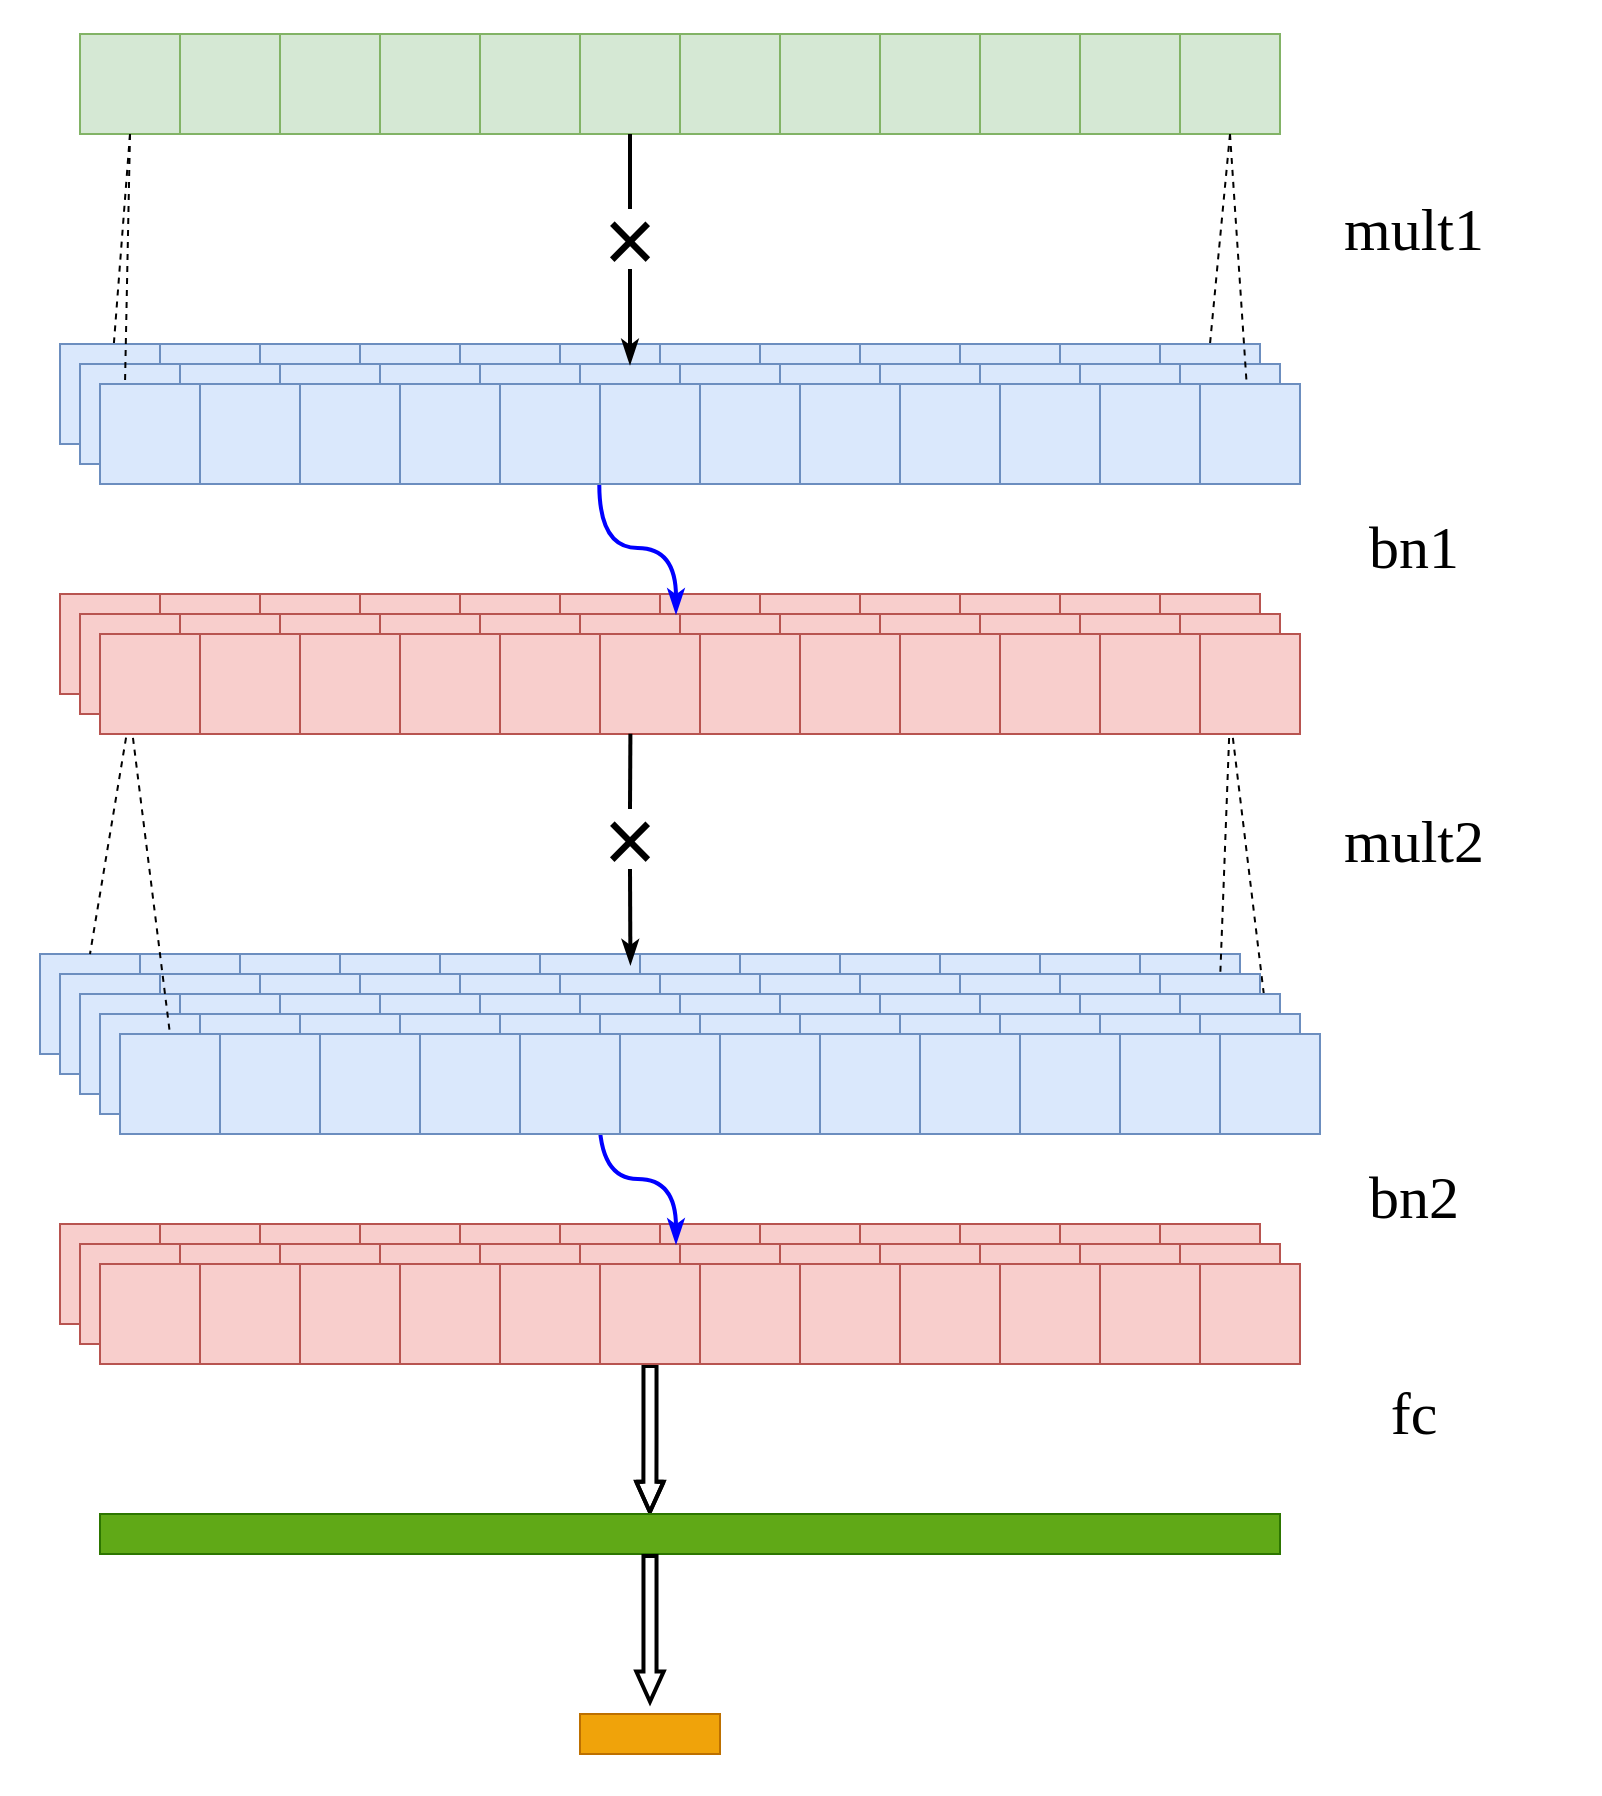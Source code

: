 <mxfile version="10.6.7" type="github"><diagram id="c7hvyxZpMTyw9HyhRXOh" name="Page-1"><mxGraphModel dx="1394" dy="715" grid="1" gridSize="10" guides="1" tooltips="1" connect="1" arrows="1" fold="1" page="1" pageScale="1" pageWidth="827" pageHeight="1169" background="#FFFFFF" math="0" shadow="0"><root><mxCell id="0"/><mxCell id="1" parent="0"/><mxCell id="T_7J-F0nMoTV5mrIPpiA-1" value="" style="rounded=0;whiteSpace=wrap;html=1;fontFamily=Times New Roman;fontSize=30;align=center;strokeColor=none;" parent="1" vertex="1"><mxGeometry x="10" y="53" width="800" height="897" as="geometry"/></mxCell><mxCell id="ElHOxTtJ9Sg_juSngrBW-545" value="" style="rounded=0;whiteSpace=wrap;html=1;fillColor=#dae8fc;strokeColor=#6c8ebf;" parent="1" vertex="1"><mxGeometry x="30" y="530" width="50" height="50" as="geometry"/></mxCell><mxCell id="ElHOxTtJ9Sg_juSngrBW-546" value="" style="rounded=0;whiteSpace=wrap;html=1;fillColor=#dae8fc;strokeColor=#6c8ebf;" parent="1" vertex="1"><mxGeometry x="80" y="530" width="50" height="50" as="geometry"/></mxCell><mxCell id="ElHOxTtJ9Sg_juSngrBW-547" value="" style="rounded=0;whiteSpace=wrap;html=1;fillColor=#dae8fc;strokeColor=#6c8ebf;" parent="1" vertex="1"><mxGeometry x="130" y="530" width="50" height="50" as="geometry"/></mxCell><mxCell id="ElHOxTtJ9Sg_juSngrBW-548" value="" style="rounded=0;whiteSpace=wrap;html=1;fillColor=#dae8fc;strokeColor=#6c8ebf;" parent="1" vertex="1"><mxGeometry x="180" y="530" width="50" height="50" as="geometry"/></mxCell><mxCell id="ElHOxTtJ9Sg_juSngrBW-549" value="" style="rounded=0;whiteSpace=wrap;html=1;fillColor=#dae8fc;strokeColor=#6c8ebf;" parent="1" vertex="1"><mxGeometry x="230" y="530" width="50" height="50" as="geometry"/></mxCell><mxCell id="ElHOxTtJ9Sg_juSngrBW-550" value="" style="rounded=0;whiteSpace=wrap;html=1;fillColor=#dae8fc;strokeColor=#6c8ebf;" parent="1" vertex="1"><mxGeometry x="280" y="530" width="50" height="50" as="geometry"/></mxCell><mxCell id="ElHOxTtJ9Sg_juSngrBW-551" value="" style="rounded=0;whiteSpace=wrap;html=1;fillColor=#dae8fc;strokeColor=#6c8ebf;" parent="1" vertex="1"><mxGeometry x="330" y="530" width="50" height="50" as="geometry"/></mxCell><mxCell id="ElHOxTtJ9Sg_juSngrBW-552" value="" style="rounded=0;whiteSpace=wrap;html=1;fillColor=#dae8fc;strokeColor=#6c8ebf;" parent="1" vertex="1"><mxGeometry x="380" y="530" width="50" height="50" as="geometry"/></mxCell><mxCell id="ElHOxTtJ9Sg_juSngrBW-553" value="" style="rounded=0;whiteSpace=wrap;html=1;fillColor=#dae8fc;strokeColor=#6c8ebf;" parent="1" vertex="1"><mxGeometry x="430" y="530" width="50" height="50" as="geometry"/></mxCell><mxCell id="ElHOxTtJ9Sg_juSngrBW-554" value="" style="rounded=0;whiteSpace=wrap;html=1;fillColor=#dae8fc;strokeColor=#6c8ebf;" parent="1" vertex="1"><mxGeometry x="480" y="530" width="50" height="50" as="geometry"/></mxCell><mxCell id="ElHOxTtJ9Sg_juSngrBW-555" value="" style="rounded=0;whiteSpace=wrap;html=1;fillColor=#dae8fc;strokeColor=#6c8ebf;" parent="1" vertex="1"><mxGeometry x="530" y="530" width="50" height="50" as="geometry"/></mxCell><mxCell id="ElHOxTtJ9Sg_juSngrBW-556" value="" style="rounded=0;whiteSpace=wrap;html=1;fillColor=#dae8fc;strokeColor=#6c8ebf;" parent="1" vertex="1"><mxGeometry x="580" y="530" width="50" height="50" as="geometry"/></mxCell><mxCell id="ElHOxTtJ9Sg_juSngrBW-255" style="edgeStyle=none;rounded=0;orthogonalLoop=1;jettySize=auto;html=1;exitX=0.5;exitY=1;exitDx=0;exitDy=0;entryX=0.5;entryY=0;entryDx=0;entryDy=0;endArrow=none;endFill=0;strokeWidth=1;fontSize=45;dashed=1;" parent="1" source="ElHOxTtJ9Sg_juSngrBW-233" edge="1"><mxGeometry relative="1" as="geometry"><mxPoint x="640.167" y="414.667" as="sourcePoint"/><mxPoint x="620.167" y="539.667" as="targetPoint"/></mxGeometry></mxCell><mxCell id="ElHOxTtJ9Sg_juSngrBW-253" style="edgeStyle=none;rounded=0;orthogonalLoop=1;jettySize=auto;html=1;exitX=0.5;exitY=1;exitDx=0;exitDy=0;endArrow=none;endFill=0;strokeWidth=1;fontSize=45;dashed=1;entryX=0.5;entryY=0;entryDx=0;entryDy=0;" parent="1" source="ElHOxTtJ9Sg_juSngrBW-222" target="ElHOxTtJ9Sg_juSngrBW-545" edge="1"><mxGeometry relative="1" as="geometry"><mxPoint x="94.667" y="429.667" as="sourcePoint"/><mxPoint x="50" y="510" as="targetPoint"/></mxGeometry></mxCell><mxCell id="ElHOxTtJ9Sg_juSngrBW-71" style="edgeStyle=none;rounded=0;orthogonalLoop=1;jettySize=auto;html=1;exitX=0.5;exitY=1;exitDx=0;exitDy=0;dashed=1;endArrow=none;endFill=0;strokeWidth=1;fontSize=45;" parent="1" source="ElHOxTtJ9Sg_juSngrBW-1" target="ElHOxTtJ9Sg_juSngrBW-13" edge="1"><mxGeometry relative="1" as="geometry"/></mxCell><mxCell id="ElHOxTtJ9Sg_juSngrBW-1" value="" style="rounded=0;whiteSpace=wrap;html=1;fillColor=#d5e8d4;strokeColor=#82b366;" parent="1" vertex="1"><mxGeometry x="50" y="70" width="50" height="50" as="geometry"/></mxCell><mxCell id="ElHOxTtJ9Sg_juSngrBW-2" value="" style="rounded=0;whiteSpace=wrap;html=1;fillColor=#d5e8d4;strokeColor=#82b366;" parent="1" vertex="1"><mxGeometry x="100" y="70" width="50" height="50" as="geometry"/></mxCell><mxCell id="ElHOxTtJ9Sg_juSngrBW-3" value="" style="rounded=0;whiteSpace=wrap;html=1;fillColor=#d5e8d4;strokeColor=#82b366;" parent="1" vertex="1"><mxGeometry x="150" y="70" width="50" height="50" as="geometry"/></mxCell><mxCell id="ElHOxTtJ9Sg_juSngrBW-4" value="" style="rounded=0;whiteSpace=wrap;html=1;fillColor=#d5e8d4;strokeColor=#82b366;" parent="1" vertex="1"><mxGeometry x="200" y="70" width="50" height="50" as="geometry"/></mxCell><mxCell id="ElHOxTtJ9Sg_juSngrBW-5" value="" style="rounded=0;whiteSpace=wrap;html=1;fillColor=#d5e8d4;strokeColor=#82b366;" parent="1" vertex="1"><mxGeometry x="250" y="70" width="50" height="50" as="geometry"/></mxCell><mxCell id="ElHOxTtJ9Sg_juSngrBW-6" value="" style="rounded=0;whiteSpace=wrap;html=1;fillColor=#d5e8d4;strokeColor=#82b366;" parent="1" vertex="1"><mxGeometry x="300" y="70" width="50" height="50" as="geometry"/></mxCell><mxCell id="ElHOxTtJ9Sg_juSngrBW-7" value="" style="rounded=0;whiteSpace=wrap;html=1;fillColor=#d5e8d4;strokeColor=#82b366;" parent="1" vertex="1"><mxGeometry x="350" y="70" width="50" height="50" as="geometry"/></mxCell><mxCell id="ElHOxTtJ9Sg_juSngrBW-8" value="" style="rounded=0;whiteSpace=wrap;html=1;fillColor=#d5e8d4;strokeColor=#82b366;" parent="1" vertex="1"><mxGeometry x="400" y="70" width="50" height="50" as="geometry"/></mxCell><mxCell id="ElHOxTtJ9Sg_juSngrBW-9" value="" style="rounded=0;whiteSpace=wrap;html=1;fillColor=#d5e8d4;strokeColor=#82b366;" parent="1" vertex="1"><mxGeometry x="450" y="70" width="50" height="50" as="geometry"/></mxCell><mxCell id="ElHOxTtJ9Sg_juSngrBW-10" value="" style="rounded=0;whiteSpace=wrap;html=1;fillColor=#d5e8d4;strokeColor=#82b366;" parent="1" vertex="1"><mxGeometry x="500" y="70" width="50" height="50" as="geometry"/></mxCell><mxCell id="ElHOxTtJ9Sg_juSngrBW-11" value="" style="rounded=0;whiteSpace=wrap;html=1;fillColor=#d5e8d4;strokeColor=#82b366;" parent="1" vertex="1"><mxGeometry x="550" y="70" width="50" height="50" as="geometry"/></mxCell><mxCell id="ElHOxTtJ9Sg_juSngrBW-73" style="edgeStyle=none;rounded=0;orthogonalLoop=1;jettySize=auto;html=1;exitX=0.5;exitY=1;exitDx=0;exitDy=0;entryX=0.5;entryY=0;entryDx=0;entryDy=0;dashed=1;endArrow=none;endFill=0;strokeWidth=1;fontSize=45;" parent="1" source="ElHOxTtJ9Sg_juSngrBW-12" target="ElHOxTtJ9Sg_juSngrBW-24" edge="1"><mxGeometry relative="1" as="geometry"/></mxCell><mxCell id="ElHOxTtJ9Sg_juSngrBW-12" value="" style="rounded=0;whiteSpace=wrap;html=1;fillColor=#d5e8d4;strokeColor=#82b366;" parent="1" vertex="1"><mxGeometry x="600" y="70" width="50" height="50" as="geometry"/></mxCell><mxCell id="ElHOxTtJ9Sg_juSngrBW-13" value="" style="rounded=0;whiteSpace=wrap;html=1;fillColor=#dae8fc;strokeColor=#6c8ebf;" parent="1" vertex="1"><mxGeometry x="40" y="225" width="50" height="50" as="geometry"/></mxCell><mxCell id="ElHOxTtJ9Sg_juSngrBW-14" value="" style="rounded=0;whiteSpace=wrap;html=1;fillColor=#dae8fc;strokeColor=#6c8ebf;" parent="1" vertex="1"><mxGeometry x="90" y="225" width="50" height="50" as="geometry"/></mxCell><mxCell id="ElHOxTtJ9Sg_juSngrBW-15" value="" style="rounded=0;whiteSpace=wrap;html=1;fillColor=#dae8fc;strokeColor=#6c8ebf;" parent="1" vertex="1"><mxGeometry x="140" y="225" width="50" height="50" as="geometry"/></mxCell><mxCell id="ElHOxTtJ9Sg_juSngrBW-16" value="" style="rounded=0;whiteSpace=wrap;html=1;fillColor=#dae8fc;strokeColor=#6c8ebf;" parent="1" vertex="1"><mxGeometry x="190" y="225" width="50" height="50" as="geometry"/></mxCell><mxCell id="ElHOxTtJ9Sg_juSngrBW-17" value="" style="rounded=0;whiteSpace=wrap;html=1;fillColor=#dae8fc;strokeColor=#6c8ebf;" parent="1" vertex="1"><mxGeometry x="240" y="225" width="50" height="50" as="geometry"/></mxCell><mxCell id="ElHOxTtJ9Sg_juSngrBW-18" value="" style="rounded=0;whiteSpace=wrap;html=1;fillColor=#dae8fc;strokeColor=#6c8ebf;" parent="1" vertex="1"><mxGeometry x="290" y="225" width="50" height="50" as="geometry"/></mxCell><mxCell id="ElHOxTtJ9Sg_juSngrBW-19" value="" style="rounded=0;whiteSpace=wrap;html=1;fillColor=#dae8fc;strokeColor=#6c8ebf;" parent="1" vertex="1"><mxGeometry x="340" y="225" width="50" height="50" as="geometry"/></mxCell><mxCell id="ElHOxTtJ9Sg_juSngrBW-20" value="" style="rounded=0;whiteSpace=wrap;html=1;fillColor=#dae8fc;strokeColor=#6c8ebf;" parent="1" vertex="1"><mxGeometry x="390" y="225" width="50" height="50" as="geometry"/></mxCell><mxCell id="ElHOxTtJ9Sg_juSngrBW-21" value="" style="rounded=0;whiteSpace=wrap;html=1;fillColor=#dae8fc;strokeColor=#6c8ebf;" parent="1" vertex="1"><mxGeometry x="440" y="225" width="50" height="50" as="geometry"/></mxCell><mxCell id="ElHOxTtJ9Sg_juSngrBW-22" value="" style="rounded=0;whiteSpace=wrap;html=1;fillColor=#dae8fc;strokeColor=#6c8ebf;" parent="1" vertex="1"><mxGeometry x="490" y="225" width="50" height="50" as="geometry"/></mxCell><mxCell id="ElHOxTtJ9Sg_juSngrBW-23" value="" style="rounded=0;whiteSpace=wrap;html=1;fillColor=#dae8fc;strokeColor=#6c8ebf;" parent="1" vertex="1"><mxGeometry x="540" y="225" width="50" height="50" as="geometry"/></mxCell><mxCell id="ElHOxTtJ9Sg_juSngrBW-24" value="" style="rounded=0;whiteSpace=wrap;html=1;fillColor=#dae8fc;strokeColor=#6c8ebf;" parent="1" vertex="1"><mxGeometry x="590" y="225" width="50" height="50" as="geometry"/></mxCell><mxCell id="ElHOxTtJ9Sg_juSngrBW-25" value="" style="rounded=0;whiteSpace=wrap;html=1;fillColor=#dae8fc;strokeColor=#6c8ebf;" parent="1" vertex="1"><mxGeometry x="50" y="235" width="50" height="50" as="geometry"/></mxCell><mxCell id="ElHOxTtJ9Sg_juSngrBW-26" value="" style="rounded=0;whiteSpace=wrap;html=1;fillColor=#dae8fc;strokeColor=#6c8ebf;" parent="1" vertex="1"><mxGeometry x="100" y="235" width="50" height="50" as="geometry"/></mxCell><mxCell id="ElHOxTtJ9Sg_juSngrBW-27" value="" style="rounded=0;whiteSpace=wrap;html=1;fillColor=#dae8fc;strokeColor=#6c8ebf;" parent="1" vertex="1"><mxGeometry x="150" y="235" width="50" height="50" as="geometry"/></mxCell><mxCell id="ElHOxTtJ9Sg_juSngrBW-28" value="" style="rounded=0;whiteSpace=wrap;html=1;fillColor=#dae8fc;strokeColor=#6c8ebf;" parent="1" vertex="1"><mxGeometry x="200" y="235" width="50" height="50" as="geometry"/></mxCell><mxCell id="ElHOxTtJ9Sg_juSngrBW-29" value="" style="rounded=0;whiteSpace=wrap;html=1;fillColor=#dae8fc;strokeColor=#6c8ebf;" parent="1" vertex="1"><mxGeometry x="250" y="235" width="50" height="50" as="geometry"/></mxCell><mxCell id="ElHOxTtJ9Sg_juSngrBW-30" value="" style="rounded=0;whiteSpace=wrap;html=1;fillColor=#dae8fc;strokeColor=#6c8ebf;" parent="1" vertex="1"><mxGeometry x="300" y="235" width="50" height="50" as="geometry"/></mxCell><mxCell id="ElHOxTtJ9Sg_juSngrBW-31" value="" style="rounded=0;whiteSpace=wrap;html=1;fillColor=#dae8fc;strokeColor=#6c8ebf;" parent="1" vertex="1"><mxGeometry x="350" y="235" width="50" height="50" as="geometry"/></mxCell><mxCell id="ElHOxTtJ9Sg_juSngrBW-32" value="" style="rounded=0;whiteSpace=wrap;html=1;fillColor=#dae8fc;strokeColor=#6c8ebf;" parent="1" vertex="1"><mxGeometry x="400" y="235" width="50" height="50" as="geometry"/></mxCell><mxCell id="ElHOxTtJ9Sg_juSngrBW-33" value="" style="rounded=0;whiteSpace=wrap;html=1;fillColor=#dae8fc;strokeColor=#6c8ebf;" parent="1" vertex="1"><mxGeometry x="450" y="235" width="50" height="50" as="geometry"/></mxCell><mxCell id="ElHOxTtJ9Sg_juSngrBW-34" value="" style="rounded=0;whiteSpace=wrap;html=1;fillColor=#dae8fc;strokeColor=#6c8ebf;" parent="1" vertex="1"><mxGeometry x="500" y="235" width="50" height="50" as="geometry"/></mxCell><mxCell id="ElHOxTtJ9Sg_juSngrBW-35" value="" style="rounded=0;whiteSpace=wrap;html=1;fillColor=#dae8fc;strokeColor=#6c8ebf;" parent="1" vertex="1"><mxGeometry x="550" y="235" width="50" height="50" as="geometry"/></mxCell><mxCell id="ElHOxTtJ9Sg_juSngrBW-36" value="" style="rounded=0;whiteSpace=wrap;html=1;fillColor=#dae8fc;strokeColor=#6c8ebf;" parent="1" vertex="1"><mxGeometry x="600" y="235" width="50" height="50" as="geometry"/></mxCell><mxCell id="ElHOxTtJ9Sg_juSngrBW-37" value="" style="rounded=0;whiteSpace=wrap;html=1;fillColor=#dae8fc;strokeColor=#6c8ebf;" parent="1" vertex="1"><mxGeometry x="60" y="245" width="50" height="50" as="geometry"/></mxCell><mxCell id="ElHOxTtJ9Sg_juSngrBW-38" value="" style="rounded=0;whiteSpace=wrap;html=1;fillColor=#dae8fc;strokeColor=#6c8ebf;" parent="1" vertex="1"><mxGeometry x="110" y="245" width="50" height="50" as="geometry"/></mxCell><mxCell id="ElHOxTtJ9Sg_juSngrBW-39" value="" style="rounded=0;whiteSpace=wrap;html=1;fillColor=#dae8fc;strokeColor=#6c8ebf;" parent="1" vertex="1"><mxGeometry x="160" y="245" width="50" height="50" as="geometry"/></mxCell><mxCell id="ElHOxTtJ9Sg_juSngrBW-40" value="" style="rounded=0;whiteSpace=wrap;html=1;fillColor=#dae8fc;strokeColor=#6c8ebf;" parent="1" vertex="1"><mxGeometry x="210" y="245" width="50" height="50" as="geometry"/></mxCell><mxCell id="ElHOxTtJ9Sg_juSngrBW-41" value="" style="rounded=0;whiteSpace=wrap;html=1;fillColor=#dae8fc;strokeColor=#6c8ebf;" parent="1" vertex="1"><mxGeometry x="260" y="245" width="50" height="50" as="geometry"/></mxCell><mxCell id="ElHOxTtJ9Sg_juSngrBW-42" value="" style="rounded=0;whiteSpace=wrap;html=1;fillColor=#dae8fc;strokeColor=#6c8ebf;" parent="1" vertex="1"><mxGeometry x="310" y="245" width="50" height="50" as="geometry"/></mxCell><mxCell id="ElHOxTtJ9Sg_juSngrBW-43" value="" style="rounded=0;whiteSpace=wrap;html=1;fillColor=#dae8fc;strokeColor=#6c8ebf;" parent="1" vertex="1"><mxGeometry x="360" y="245" width="50" height="50" as="geometry"/></mxCell><mxCell id="ElHOxTtJ9Sg_juSngrBW-44" value="" style="rounded=0;whiteSpace=wrap;html=1;fillColor=#dae8fc;strokeColor=#6c8ebf;" parent="1" vertex="1"><mxGeometry x="410" y="245" width="50" height="50" as="geometry"/></mxCell><mxCell id="ElHOxTtJ9Sg_juSngrBW-45" value="" style="rounded=0;whiteSpace=wrap;html=1;fillColor=#dae8fc;strokeColor=#6c8ebf;" parent="1" vertex="1"><mxGeometry x="460" y="245" width="50" height="50" as="geometry"/></mxCell><mxCell id="ElHOxTtJ9Sg_juSngrBW-46" value="" style="rounded=0;whiteSpace=wrap;html=1;fillColor=#dae8fc;strokeColor=#6c8ebf;" parent="1" vertex="1"><mxGeometry x="510" y="245" width="50" height="50" as="geometry"/></mxCell><mxCell id="ElHOxTtJ9Sg_juSngrBW-47" value="" style="rounded=0;whiteSpace=wrap;html=1;fillColor=#dae8fc;strokeColor=#6c8ebf;" parent="1" vertex="1"><mxGeometry x="560" y="245" width="50" height="50" as="geometry"/></mxCell><mxCell id="ElHOxTtJ9Sg_juSngrBW-48" value="" style="rounded=0;whiteSpace=wrap;html=1;fillColor=#dae8fc;strokeColor=#6c8ebf;" parent="1" vertex="1"><mxGeometry x="610" y="245" width="50" height="50" as="geometry"/></mxCell><mxCell id="ElHOxTtJ9Sg_juSngrBW-69" style="edgeStyle=none;rounded=0;orthogonalLoop=1;jettySize=auto;html=1;exitX=0.5;exitY=1;exitDx=0;exitDy=0;entryX=0.5;entryY=0;entryDx=0;entryDy=0;fontSize=45;endArrow=classicThin;endFill=1;strokeWidth=2;" parent="1" source="ElHOxTtJ9Sg_juSngrBW-49" target="ElHOxTtJ9Sg_juSngrBW-30" edge="1"><mxGeometry relative="1" as="geometry"/></mxCell><mxCell id="ElHOxTtJ9Sg_juSngrBW-49" value="×" style="rounded=0;whiteSpace=wrap;html=1;textDirection=ltr;labelPosition=center;verticalLabelPosition=middle;align=center;verticalAlign=middle;fontSize=45;strokeColor=none;" parent="1" vertex="1"><mxGeometry x="310" y="157.5" width="30" height="30" as="geometry"/></mxCell><mxCell id="ElHOxTtJ9Sg_juSngrBW-67" value="" style="endArrow=none;html=1;fontSize=45;entryX=0.5;entryY=1;entryDx=0;entryDy=0;exitX=0.5;exitY=0;exitDx=0;exitDy=0;strokeWidth=2;" parent="1" source="ElHOxTtJ9Sg_juSngrBW-49" target="ElHOxTtJ9Sg_juSngrBW-6" edge="1"><mxGeometry width="50" height="50" relative="1" as="geometry"><mxPoint x="40" y="370" as="sourcePoint"/><mxPoint x="90" y="320" as="targetPoint"/></mxGeometry></mxCell><mxCell id="ElHOxTtJ9Sg_juSngrBW-70" style="edgeStyle=none;rounded=0;orthogonalLoop=1;jettySize=auto;html=1;exitX=0.5;exitY=1;exitDx=0;exitDy=0;entryX=0.25;entryY=0;entryDx=0;entryDy=0;endArrow=none;endFill=0;strokeWidth=1;fontSize=45;dashed=1;" parent="1" source="ElHOxTtJ9Sg_juSngrBW-1" target="ElHOxTtJ9Sg_juSngrBW-37" edge="1"><mxGeometry relative="1" as="geometry"/></mxCell><mxCell id="ElHOxTtJ9Sg_juSngrBW-72" style="edgeStyle=none;rounded=0;orthogonalLoop=1;jettySize=auto;html=1;exitX=0.5;exitY=1;exitDx=0;exitDy=0;dashed=1;endArrow=none;endFill=0;strokeWidth=1;fontSize=45;" parent="1" source="ElHOxTtJ9Sg_juSngrBW-12" target="ElHOxTtJ9Sg_juSngrBW-48" edge="1"><mxGeometry relative="1" as="geometry"/></mxCell><mxCell id="ElHOxTtJ9Sg_juSngrBW-135" style="edgeStyle=none;rounded=0;orthogonalLoop=1;jettySize=auto;html=1;exitX=0.5;exitY=1;exitDx=0;exitDy=0;entryX=0.5;entryY=0;entryDx=0;entryDy=0;fontSize=45;endArrow=classicThin;endFill=1;strokeWidth=2;" parent="1" source="ElHOxTtJ9Sg_juSngrBW-136" edge="1"><mxGeometry relative="1" as="geometry"><mxPoint x="325.207" y="535.069" as="targetPoint"/></mxGeometry></mxCell><mxCell id="ElHOxTtJ9Sg_juSngrBW-136" value="×" style="rounded=0;whiteSpace=wrap;html=1;textDirection=ltr;labelPosition=center;verticalLabelPosition=middle;align=center;verticalAlign=middle;fontSize=45;strokeColor=none;" parent="1" vertex="1"><mxGeometry x="310" y="457.5" width="30" height="30" as="geometry"/></mxCell><mxCell id="ElHOxTtJ9Sg_juSngrBW-210" value="" style="rounded=0;whiteSpace=wrap;html=1;fillColor=#f8cecc;strokeColor=#b85450;" parent="1" vertex="1"><mxGeometry x="40" y="350" width="50" height="50" as="geometry"/></mxCell><mxCell id="ElHOxTtJ9Sg_juSngrBW-211" value="" style="rounded=0;whiteSpace=wrap;html=1;fillColor=#f8cecc;strokeColor=#b85450;" parent="1" vertex="1"><mxGeometry x="90" y="350" width="50" height="50" as="geometry"/></mxCell><mxCell id="ElHOxTtJ9Sg_juSngrBW-212" value="" style="rounded=0;whiteSpace=wrap;html=1;fillColor=#f8cecc;strokeColor=#b85450;" parent="1" vertex="1"><mxGeometry x="140" y="350" width="50" height="50" as="geometry"/></mxCell><mxCell id="ElHOxTtJ9Sg_juSngrBW-213" value="" style="rounded=0;whiteSpace=wrap;html=1;fillColor=#f8cecc;strokeColor=#b85450;" parent="1" vertex="1"><mxGeometry x="190" y="350" width="50" height="50" as="geometry"/></mxCell><mxCell id="ElHOxTtJ9Sg_juSngrBW-214" value="" style="rounded=0;whiteSpace=wrap;html=1;fillColor=#f8cecc;strokeColor=#b85450;" parent="1" vertex="1"><mxGeometry x="240" y="350" width="50" height="50" as="geometry"/></mxCell><mxCell id="ElHOxTtJ9Sg_juSngrBW-215" value="" style="rounded=0;whiteSpace=wrap;html=1;fillColor=#f8cecc;strokeColor=#b85450;" parent="1" vertex="1"><mxGeometry x="290" y="350" width="50" height="50" as="geometry"/></mxCell><mxCell id="ElHOxTtJ9Sg_juSngrBW-216" value="" style="rounded=0;whiteSpace=wrap;html=1;fillColor=#f8cecc;strokeColor=#b85450;" parent="1" vertex="1"><mxGeometry x="340" y="350" width="50" height="50" as="geometry"/></mxCell><mxCell id="ElHOxTtJ9Sg_juSngrBW-217" value="" style="rounded=0;whiteSpace=wrap;html=1;fillColor=#f8cecc;strokeColor=#b85450;" parent="1" vertex="1"><mxGeometry x="390" y="350" width="50" height="50" as="geometry"/></mxCell><mxCell id="ElHOxTtJ9Sg_juSngrBW-218" value="" style="rounded=0;whiteSpace=wrap;html=1;fillColor=#f8cecc;strokeColor=#b85450;" parent="1" vertex="1"><mxGeometry x="440" y="350" width="50" height="50" as="geometry"/></mxCell><mxCell id="ElHOxTtJ9Sg_juSngrBW-219" value="" style="rounded=0;whiteSpace=wrap;html=1;fillColor=#f8cecc;strokeColor=#b85450;" parent="1" vertex="1"><mxGeometry x="490" y="350" width="50" height="50" as="geometry"/></mxCell><mxCell id="ElHOxTtJ9Sg_juSngrBW-220" value="" style="rounded=0;whiteSpace=wrap;html=1;fillColor=#f8cecc;strokeColor=#b85450;" parent="1" vertex="1"><mxGeometry x="540" y="350" width="50" height="50" as="geometry"/></mxCell><mxCell id="ElHOxTtJ9Sg_juSngrBW-221" value="" style="rounded=0;whiteSpace=wrap;html=1;fillColor=#f8cecc;strokeColor=#b85450;" parent="1" vertex="1"><mxGeometry x="590" y="350" width="50" height="50" as="geometry"/></mxCell><mxCell id="ElHOxTtJ9Sg_juSngrBW-222" value="" style="rounded=0;whiteSpace=wrap;html=1;fillColor=#f8cecc;strokeColor=#b85450;" parent="1" vertex="1"><mxGeometry x="50" y="360" width="50" height="50" as="geometry"/></mxCell><mxCell id="ElHOxTtJ9Sg_juSngrBW-223" value="" style="rounded=0;whiteSpace=wrap;html=1;fillColor=#f8cecc;strokeColor=#b85450;" parent="1" vertex="1"><mxGeometry x="100" y="360" width="50" height="50" as="geometry"/></mxCell><mxCell id="ElHOxTtJ9Sg_juSngrBW-224" value="" style="rounded=0;whiteSpace=wrap;html=1;fillColor=#f8cecc;strokeColor=#b85450;" parent="1" vertex="1"><mxGeometry x="150" y="360" width="50" height="50" as="geometry"/></mxCell><mxCell id="ElHOxTtJ9Sg_juSngrBW-225" value="" style="rounded=0;whiteSpace=wrap;html=1;fillColor=#f8cecc;strokeColor=#b85450;" parent="1" vertex="1"><mxGeometry x="200" y="360" width="50" height="50" as="geometry"/></mxCell><mxCell id="ElHOxTtJ9Sg_juSngrBW-226" value="" style="rounded=0;whiteSpace=wrap;html=1;fillColor=#f8cecc;strokeColor=#b85450;" parent="1" vertex="1"><mxGeometry x="250" y="360" width="50" height="50" as="geometry"/></mxCell><mxCell id="ElHOxTtJ9Sg_juSngrBW-227" value="" style="rounded=0;whiteSpace=wrap;html=1;fillColor=#f8cecc;strokeColor=#b85450;" parent="1" vertex="1"><mxGeometry x="300" y="360" width="50" height="50" as="geometry"/></mxCell><mxCell id="ElHOxTtJ9Sg_juSngrBW-228" value="" style="rounded=0;whiteSpace=wrap;html=1;fillColor=#f8cecc;strokeColor=#b85450;" parent="1" vertex="1"><mxGeometry x="350" y="360" width="50" height="50" as="geometry"/></mxCell><mxCell id="ElHOxTtJ9Sg_juSngrBW-229" value="" style="rounded=0;whiteSpace=wrap;html=1;fillColor=#f8cecc;strokeColor=#b85450;" parent="1" vertex="1"><mxGeometry x="400" y="360" width="50" height="50" as="geometry"/></mxCell><mxCell id="ElHOxTtJ9Sg_juSngrBW-230" value="" style="rounded=0;whiteSpace=wrap;html=1;fillColor=#f8cecc;strokeColor=#b85450;" parent="1" vertex="1"><mxGeometry x="450" y="360" width="50" height="50" as="geometry"/></mxCell><mxCell id="ElHOxTtJ9Sg_juSngrBW-231" value="" style="rounded=0;whiteSpace=wrap;html=1;fillColor=#f8cecc;strokeColor=#b85450;" parent="1" vertex="1"><mxGeometry x="500" y="360" width="50" height="50" as="geometry"/></mxCell><mxCell id="ElHOxTtJ9Sg_juSngrBW-232" value="" style="rounded=0;whiteSpace=wrap;html=1;fillColor=#f8cecc;strokeColor=#b85450;" parent="1" vertex="1"><mxGeometry x="550" y="360" width="50" height="50" as="geometry"/></mxCell><mxCell id="ElHOxTtJ9Sg_juSngrBW-233" value="" style="rounded=0;whiteSpace=wrap;html=1;fillColor=#f8cecc;strokeColor=#b85450;" parent="1" vertex="1"><mxGeometry x="600" y="360" width="50" height="50" as="geometry"/></mxCell><mxCell id="ElHOxTtJ9Sg_juSngrBW-235" value="" style="rounded=0;whiteSpace=wrap;html=1;fillColor=#f8cecc;strokeColor=#b85450;" parent="1" vertex="1"><mxGeometry x="110" y="370" width="50" height="50" as="geometry"/></mxCell><mxCell id="ElHOxTtJ9Sg_juSngrBW-236" value="" style="rounded=0;whiteSpace=wrap;html=1;fillColor=#f8cecc;strokeColor=#b85450;" parent="1" vertex="1"><mxGeometry x="160" y="370" width="50" height="50" as="geometry"/></mxCell><mxCell id="ElHOxTtJ9Sg_juSngrBW-237" value="" style="rounded=0;whiteSpace=wrap;html=1;fillColor=#f8cecc;strokeColor=#b85450;" parent="1" vertex="1"><mxGeometry x="210" y="370" width="50" height="50" as="geometry"/></mxCell><mxCell id="ElHOxTtJ9Sg_juSngrBW-238" value="" style="rounded=0;whiteSpace=wrap;html=1;fillColor=#f8cecc;strokeColor=#b85450;" parent="1" vertex="1"><mxGeometry x="260" y="370" width="50" height="50" as="geometry"/></mxCell><mxCell id="ElHOxTtJ9Sg_juSngrBW-239" value="" style="rounded=0;whiteSpace=wrap;html=1;fillColor=#f8cecc;strokeColor=#b85450;" parent="1" vertex="1"><mxGeometry x="310" y="370" width="50" height="50" as="geometry"/></mxCell><mxCell id="ElHOxTtJ9Sg_juSngrBW-240" value="" style="rounded=0;whiteSpace=wrap;html=1;fillColor=#f8cecc;strokeColor=#b85450;" parent="1" vertex="1"><mxGeometry x="360" y="370" width="50" height="50" as="geometry"/></mxCell><mxCell id="ElHOxTtJ9Sg_juSngrBW-241" value="" style="rounded=0;whiteSpace=wrap;html=1;fillColor=#f8cecc;strokeColor=#b85450;" parent="1" vertex="1"><mxGeometry x="410" y="370" width="50" height="50" as="geometry"/></mxCell><mxCell id="ElHOxTtJ9Sg_juSngrBW-242" value="" style="rounded=0;whiteSpace=wrap;html=1;fillColor=#f8cecc;strokeColor=#b85450;" parent="1" vertex="1"><mxGeometry x="460" y="370" width="50" height="50" as="geometry"/></mxCell><mxCell id="ElHOxTtJ9Sg_juSngrBW-243" value="" style="rounded=0;whiteSpace=wrap;html=1;fillColor=#f8cecc;strokeColor=#b85450;" parent="1" vertex="1"><mxGeometry x="510" y="370" width="50" height="50" as="geometry"/></mxCell><mxCell id="ElHOxTtJ9Sg_juSngrBW-244" value="" style="rounded=0;whiteSpace=wrap;html=1;fillColor=#f8cecc;strokeColor=#b85450;" parent="1" vertex="1"><mxGeometry x="560" y="370" width="50" height="50" as="geometry"/></mxCell><mxCell id="ElHOxTtJ9Sg_juSngrBW-249" style="edgeStyle=orthogonalEdgeStyle;curved=1;rounded=0;orthogonalLoop=1;jettySize=auto;html=1;exitX=-0.007;exitY=1.01;exitDx=0;exitDy=0;entryX=0.96;entryY=-0.007;entryDx=0;entryDy=0;endArrow=classicThin;endFill=1;strokeColor=#0000FF;strokeWidth=2;fontSize=45;exitPerimeter=0;entryPerimeter=0;" parent="1" source="ElHOxTtJ9Sg_juSngrBW-42" target="ElHOxTtJ9Sg_juSngrBW-227" edge="1"><mxGeometry relative="1" as="geometry"><Array as="points"><mxPoint x="310" y="327"/><mxPoint x="348" y="327"/></Array></mxGeometry></mxCell><mxCell id="ElHOxTtJ9Sg_juSngrBW-137" value="" style="endArrow=none;html=1;fontSize=45;entryX=0.5;entryY=1;entryDx=0;entryDy=0;exitX=0.5;exitY=0;exitDx=0;exitDy=0;strokeWidth=2;" parent="1" source="ElHOxTtJ9Sg_juSngrBW-136" edge="1"><mxGeometry width="50" height="50" relative="1" as="geometry"><mxPoint x="40" y="670" as="sourcePoint"/><mxPoint x="325.207" y="419.897" as="targetPoint"/></mxGeometry></mxCell><mxCell id="ElHOxTtJ9Sg_juSngrBW-254" style="edgeStyle=none;rounded=0;orthogonalLoop=1;jettySize=auto;html=1;entryX=0.5;entryY=0;entryDx=0;entryDy=0;endArrow=none;endFill=0;strokeWidth=1;fontSize=45;dashed=1;exitX=0.5;exitY=1;exitDx=0;exitDy=0;" parent="1" source="ElHOxTtJ9Sg_juSngrBW-233" edge="1"><mxGeometry relative="1" as="geometry"><mxPoint x="645" y="460" as="sourcePoint"/><mxPoint x="644.923" y="575.077" as="targetPoint"/></mxGeometry></mxCell><mxCell id="ElHOxTtJ9Sg_juSngrBW-245" value="" style="rounded=0;whiteSpace=wrap;html=1;fillColor=#f8cecc;strokeColor=#b85450;" parent="1" vertex="1"><mxGeometry x="610" y="370" width="50" height="50" as="geometry"/></mxCell><mxCell id="ElHOxTtJ9Sg_juSngrBW-256" value="mult1" style="rounded=0;whiteSpace=wrap;html=1;fontSize=30;align=center;strokeColor=none;fontFamily=Times New Roman;" parent="1" vertex="1"><mxGeometry x="670" y="143" width="94" height="48" as="geometry"/></mxCell><mxCell id="ElHOxTtJ9Sg_juSngrBW-260" value="mult2" style="rounded=0;whiteSpace=wrap;html=1;fontSize=30;align=center;strokeColor=none;fontFamily=Times New Roman;" parent="1" vertex="1"><mxGeometry x="670" y="448.5" width="94" height="48" as="geometry"/></mxCell><mxCell id="ElHOxTtJ9Sg_juSngrBW-261" value="bn1" style="rounded=0;whiteSpace=wrap;html=1;fontSize=30;align=center;strokeColor=none;fontFamily=Times New Roman;" parent="1" vertex="1"><mxGeometry x="670" y="302" width="94" height="48" as="geometry"/></mxCell><mxCell id="ElHOxTtJ9Sg_juSngrBW-472" value="" style="rounded=0;whiteSpace=wrap;html=1;fillColor=#dae8fc;strokeColor=#6c8ebf;" parent="1" vertex="1"><mxGeometry x="40" y="540" width="50" height="50" as="geometry"/></mxCell><mxCell id="ElHOxTtJ9Sg_juSngrBW-473" value="" style="rounded=0;whiteSpace=wrap;html=1;fillColor=#dae8fc;strokeColor=#6c8ebf;" parent="1" vertex="1"><mxGeometry x="90" y="540" width="50" height="50" as="geometry"/></mxCell><mxCell id="ElHOxTtJ9Sg_juSngrBW-474" value="" style="rounded=0;whiteSpace=wrap;html=1;fillColor=#dae8fc;strokeColor=#6c8ebf;" parent="1" vertex="1"><mxGeometry x="140" y="540" width="50" height="50" as="geometry"/></mxCell><mxCell id="ElHOxTtJ9Sg_juSngrBW-475" value="" style="rounded=0;whiteSpace=wrap;html=1;fillColor=#dae8fc;strokeColor=#6c8ebf;" parent="1" vertex="1"><mxGeometry x="190" y="540" width="50" height="50" as="geometry"/></mxCell><mxCell id="ElHOxTtJ9Sg_juSngrBW-476" value="" style="rounded=0;whiteSpace=wrap;html=1;fillColor=#dae8fc;strokeColor=#6c8ebf;" parent="1" vertex="1"><mxGeometry x="240" y="540" width="50" height="50" as="geometry"/></mxCell><mxCell id="ElHOxTtJ9Sg_juSngrBW-477" value="" style="rounded=0;whiteSpace=wrap;html=1;fillColor=#dae8fc;strokeColor=#6c8ebf;" parent="1" vertex="1"><mxGeometry x="290" y="540" width="50" height="50" as="geometry"/></mxCell><mxCell id="ElHOxTtJ9Sg_juSngrBW-478" value="" style="rounded=0;whiteSpace=wrap;html=1;fillColor=#dae8fc;strokeColor=#6c8ebf;" parent="1" vertex="1"><mxGeometry x="340" y="540" width="50" height="50" as="geometry"/></mxCell><mxCell id="ElHOxTtJ9Sg_juSngrBW-479" value="" style="rounded=0;whiteSpace=wrap;html=1;fillColor=#dae8fc;strokeColor=#6c8ebf;" parent="1" vertex="1"><mxGeometry x="390" y="540" width="50" height="50" as="geometry"/></mxCell><mxCell id="ElHOxTtJ9Sg_juSngrBW-480" value="" style="rounded=0;whiteSpace=wrap;html=1;fillColor=#dae8fc;strokeColor=#6c8ebf;" parent="1" vertex="1"><mxGeometry x="440" y="540" width="50" height="50" as="geometry"/></mxCell><mxCell id="ElHOxTtJ9Sg_juSngrBW-481" value="" style="rounded=0;whiteSpace=wrap;html=1;fillColor=#dae8fc;strokeColor=#6c8ebf;" parent="1" vertex="1"><mxGeometry x="490" y="540" width="50" height="50" as="geometry"/></mxCell><mxCell id="ElHOxTtJ9Sg_juSngrBW-482" value="" style="rounded=0;whiteSpace=wrap;html=1;fillColor=#dae8fc;strokeColor=#6c8ebf;" parent="1" vertex="1"><mxGeometry x="540" y="540" width="50" height="50" as="geometry"/></mxCell><mxCell id="ElHOxTtJ9Sg_juSngrBW-483" value="" style="rounded=0;whiteSpace=wrap;html=1;fillColor=#dae8fc;strokeColor=#6c8ebf;" parent="1" vertex="1"><mxGeometry x="590" y="540" width="50" height="50" as="geometry"/></mxCell><mxCell id="ElHOxTtJ9Sg_juSngrBW-484" value="" style="rounded=0;whiteSpace=wrap;html=1;fillColor=#dae8fc;strokeColor=#6c8ebf;" parent="1" vertex="1"><mxGeometry x="50" y="550" width="50" height="50" as="geometry"/></mxCell><mxCell id="ElHOxTtJ9Sg_juSngrBW-485" value="" style="rounded=0;whiteSpace=wrap;html=1;fillColor=#dae8fc;strokeColor=#6c8ebf;" parent="1" vertex="1"><mxGeometry x="100" y="550" width="50" height="50" as="geometry"/></mxCell><mxCell id="ElHOxTtJ9Sg_juSngrBW-486" value="" style="rounded=0;whiteSpace=wrap;html=1;fillColor=#dae8fc;strokeColor=#6c8ebf;" parent="1" vertex="1"><mxGeometry x="150" y="550" width="50" height="50" as="geometry"/></mxCell><mxCell id="ElHOxTtJ9Sg_juSngrBW-487" value="" style="rounded=0;whiteSpace=wrap;html=1;fillColor=#dae8fc;strokeColor=#6c8ebf;" parent="1" vertex="1"><mxGeometry x="200" y="550" width="50" height="50" as="geometry"/></mxCell><mxCell id="ElHOxTtJ9Sg_juSngrBW-488" value="" style="rounded=0;whiteSpace=wrap;html=1;fillColor=#dae8fc;strokeColor=#6c8ebf;" parent="1" vertex="1"><mxGeometry x="250" y="550" width="50" height="50" as="geometry"/></mxCell><mxCell id="ElHOxTtJ9Sg_juSngrBW-489" value="" style="rounded=0;whiteSpace=wrap;html=1;fillColor=#dae8fc;strokeColor=#6c8ebf;" parent="1" vertex="1"><mxGeometry x="300" y="550" width="50" height="50" as="geometry"/></mxCell><mxCell id="ElHOxTtJ9Sg_juSngrBW-490" value="" style="rounded=0;whiteSpace=wrap;html=1;fillColor=#dae8fc;strokeColor=#6c8ebf;" parent="1" vertex="1"><mxGeometry x="350" y="550" width="50" height="50" as="geometry"/></mxCell><mxCell id="ElHOxTtJ9Sg_juSngrBW-491" value="" style="rounded=0;whiteSpace=wrap;html=1;fillColor=#dae8fc;strokeColor=#6c8ebf;" parent="1" vertex="1"><mxGeometry x="400" y="550" width="50" height="50" as="geometry"/></mxCell><mxCell id="ElHOxTtJ9Sg_juSngrBW-492" value="" style="rounded=0;whiteSpace=wrap;html=1;fillColor=#dae8fc;strokeColor=#6c8ebf;" parent="1" vertex="1"><mxGeometry x="450" y="550" width="50" height="50" as="geometry"/></mxCell><mxCell id="ElHOxTtJ9Sg_juSngrBW-493" value="" style="rounded=0;whiteSpace=wrap;html=1;fillColor=#dae8fc;strokeColor=#6c8ebf;" parent="1" vertex="1"><mxGeometry x="500" y="550" width="50" height="50" as="geometry"/></mxCell><mxCell id="ElHOxTtJ9Sg_juSngrBW-494" value="" style="rounded=0;whiteSpace=wrap;html=1;fillColor=#dae8fc;strokeColor=#6c8ebf;" parent="1" vertex="1"><mxGeometry x="550" y="550" width="50" height="50" as="geometry"/></mxCell><mxCell id="ElHOxTtJ9Sg_juSngrBW-495" value="" style="rounded=0;whiteSpace=wrap;html=1;fillColor=#dae8fc;strokeColor=#6c8ebf;" parent="1" vertex="1"><mxGeometry x="600" y="550" width="50" height="50" as="geometry"/></mxCell><mxCell id="ElHOxTtJ9Sg_juSngrBW-496" value="" style="rounded=0;whiteSpace=wrap;html=1;fillColor=#dae8fc;strokeColor=#6c8ebf;" parent="1" vertex="1"><mxGeometry x="60" y="560" width="50" height="50" as="geometry"/></mxCell><mxCell id="ElHOxTtJ9Sg_juSngrBW-497" value="" style="rounded=0;whiteSpace=wrap;html=1;fillColor=#dae8fc;strokeColor=#6c8ebf;" parent="1" vertex="1"><mxGeometry x="110" y="560" width="50" height="50" as="geometry"/></mxCell><mxCell id="ElHOxTtJ9Sg_juSngrBW-498" value="" style="rounded=0;whiteSpace=wrap;html=1;fillColor=#dae8fc;strokeColor=#6c8ebf;" parent="1" vertex="1"><mxGeometry x="160" y="560" width="50" height="50" as="geometry"/></mxCell><mxCell id="ElHOxTtJ9Sg_juSngrBW-499" value="" style="rounded=0;whiteSpace=wrap;html=1;fillColor=#dae8fc;strokeColor=#6c8ebf;" parent="1" vertex="1"><mxGeometry x="210" y="560" width="50" height="50" as="geometry"/></mxCell><mxCell id="ElHOxTtJ9Sg_juSngrBW-500" value="" style="rounded=0;whiteSpace=wrap;html=1;fillColor=#dae8fc;strokeColor=#6c8ebf;" parent="1" vertex="1"><mxGeometry x="260" y="560" width="50" height="50" as="geometry"/></mxCell><mxCell id="ElHOxTtJ9Sg_juSngrBW-501" value="" style="rounded=0;whiteSpace=wrap;html=1;fillColor=#dae8fc;strokeColor=#6c8ebf;" parent="1" vertex="1"><mxGeometry x="310" y="560" width="50" height="50" as="geometry"/></mxCell><mxCell id="ElHOxTtJ9Sg_juSngrBW-502" value="" style="rounded=0;whiteSpace=wrap;html=1;fillColor=#dae8fc;strokeColor=#6c8ebf;" parent="1" vertex="1"><mxGeometry x="360" y="560" width="50" height="50" as="geometry"/></mxCell><mxCell id="ElHOxTtJ9Sg_juSngrBW-503" value="" style="rounded=0;whiteSpace=wrap;html=1;fillColor=#dae8fc;strokeColor=#6c8ebf;" parent="1" vertex="1"><mxGeometry x="410" y="560" width="50" height="50" as="geometry"/></mxCell><mxCell id="ElHOxTtJ9Sg_juSngrBW-504" value="" style="rounded=0;whiteSpace=wrap;html=1;fillColor=#dae8fc;strokeColor=#6c8ebf;" parent="1" vertex="1"><mxGeometry x="460" y="560" width="50" height="50" as="geometry"/></mxCell><mxCell id="ElHOxTtJ9Sg_juSngrBW-505" value="" style="rounded=0;whiteSpace=wrap;html=1;fillColor=#dae8fc;strokeColor=#6c8ebf;" parent="1" vertex="1"><mxGeometry x="510" y="560" width="50" height="50" as="geometry"/></mxCell><mxCell id="ElHOxTtJ9Sg_juSngrBW-506" value="" style="rounded=0;whiteSpace=wrap;html=1;fillColor=#dae8fc;strokeColor=#6c8ebf;" parent="1" vertex="1"><mxGeometry x="560" y="560" width="50" height="50" as="geometry"/></mxCell><mxCell id="ElHOxTtJ9Sg_juSngrBW-507" value="" style="rounded=0;whiteSpace=wrap;html=1;fillColor=#dae8fc;strokeColor=#6c8ebf;" parent="1" vertex="1"><mxGeometry x="610" y="560" width="50" height="50" as="geometry"/></mxCell><mxCell id="ElHOxTtJ9Sg_juSngrBW-508" value="" style="rounded=0;whiteSpace=wrap;html=1;fillColor=#f8cecc;strokeColor=#b85450;" parent="1" vertex="1"><mxGeometry x="40" y="665" width="50" height="50" as="geometry"/></mxCell><mxCell id="ElHOxTtJ9Sg_juSngrBW-509" value="" style="rounded=0;whiteSpace=wrap;html=1;fillColor=#f8cecc;strokeColor=#b85450;" parent="1" vertex="1"><mxGeometry x="90" y="665" width="50" height="50" as="geometry"/></mxCell><mxCell id="ElHOxTtJ9Sg_juSngrBW-510" value="" style="rounded=0;whiteSpace=wrap;html=1;fillColor=#f8cecc;strokeColor=#b85450;" parent="1" vertex="1"><mxGeometry x="140" y="665" width="50" height="50" as="geometry"/></mxCell><mxCell id="ElHOxTtJ9Sg_juSngrBW-511" value="" style="rounded=0;whiteSpace=wrap;html=1;fillColor=#f8cecc;strokeColor=#b85450;" parent="1" vertex="1"><mxGeometry x="190" y="665" width="50" height="50" as="geometry"/></mxCell><mxCell id="ElHOxTtJ9Sg_juSngrBW-512" value="" style="rounded=0;whiteSpace=wrap;html=1;fillColor=#f8cecc;strokeColor=#b85450;" parent="1" vertex="1"><mxGeometry x="240" y="665" width="50" height="50" as="geometry"/></mxCell><mxCell id="ElHOxTtJ9Sg_juSngrBW-513" value="" style="rounded=0;whiteSpace=wrap;html=1;fillColor=#f8cecc;strokeColor=#b85450;" parent="1" vertex="1"><mxGeometry x="290" y="665" width="50" height="50" as="geometry"/></mxCell><mxCell id="ElHOxTtJ9Sg_juSngrBW-514" value="" style="rounded=0;whiteSpace=wrap;html=1;fillColor=#f8cecc;strokeColor=#b85450;" parent="1" vertex="1"><mxGeometry x="340" y="665" width="50" height="50" as="geometry"/></mxCell><mxCell id="ElHOxTtJ9Sg_juSngrBW-515" value="" style="rounded=0;whiteSpace=wrap;html=1;fillColor=#f8cecc;strokeColor=#b85450;" parent="1" vertex="1"><mxGeometry x="390" y="665" width="50" height="50" as="geometry"/></mxCell><mxCell id="ElHOxTtJ9Sg_juSngrBW-516" value="" style="rounded=0;whiteSpace=wrap;html=1;fillColor=#f8cecc;strokeColor=#b85450;" parent="1" vertex="1"><mxGeometry x="440" y="665" width="50" height="50" as="geometry"/></mxCell><mxCell id="ElHOxTtJ9Sg_juSngrBW-517" value="" style="rounded=0;whiteSpace=wrap;html=1;fillColor=#f8cecc;strokeColor=#b85450;" parent="1" vertex="1"><mxGeometry x="490" y="665" width="50" height="50" as="geometry"/></mxCell><mxCell id="ElHOxTtJ9Sg_juSngrBW-518" value="" style="rounded=0;whiteSpace=wrap;html=1;fillColor=#f8cecc;strokeColor=#b85450;" parent="1" vertex="1"><mxGeometry x="540" y="665" width="50" height="50" as="geometry"/></mxCell><mxCell id="ElHOxTtJ9Sg_juSngrBW-519" value="" style="rounded=0;whiteSpace=wrap;html=1;fillColor=#f8cecc;strokeColor=#b85450;" parent="1" vertex="1"><mxGeometry x="590" y="665" width="50" height="50" as="geometry"/></mxCell><mxCell id="ElHOxTtJ9Sg_juSngrBW-520" value="" style="rounded=0;whiteSpace=wrap;html=1;fillColor=#f8cecc;strokeColor=#b85450;" parent="1" vertex="1"><mxGeometry x="50" y="675" width="50" height="50" as="geometry"/></mxCell><mxCell id="ElHOxTtJ9Sg_juSngrBW-521" value="" style="rounded=0;whiteSpace=wrap;html=1;fillColor=#f8cecc;strokeColor=#b85450;" parent="1" vertex="1"><mxGeometry x="100" y="675" width="50" height="50" as="geometry"/></mxCell><mxCell id="ElHOxTtJ9Sg_juSngrBW-522" value="" style="rounded=0;whiteSpace=wrap;html=1;fillColor=#f8cecc;strokeColor=#b85450;" parent="1" vertex="1"><mxGeometry x="150" y="675" width="50" height="50" as="geometry"/></mxCell><mxCell id="ElHOxTtJ9Sg_juSngrBW-523" value="" style="rounded=0;whiteSpace=wrap;html=1;fillColor=#f8cecc;strokeColor=#b85450;" parent="1" vertex="1"><mxGeometry x="200" y="675" width="50" height="50" as="geometry"/></mxCell><mxCell id="ElHOxTtJ9Sg_juSngrBW-524" value="" style="rounded=0;whiteSpace=wrap;html=1;fillColor=#f8cecc;strokeColor=#b85450;" parent="1" vertex="1"><mxGeometry x="250" y="675" width="50" height="50" as="geometry"/></mxCell><mxCell id="ElHOxTtJ9Sg_juSngrBW-525" value="" style="rounded=0;whiteSpace=wrap;html=1;fillColor=#f8cecc;strokeColor=#b85450;" parent="1" vertex="1"><mxGeometry x="300" y="675" width="50" height="50" as="geometry"/></mxCell><mxCell id="ElHOxTtJ9Sg_juSngrBW-526" value="" style="rounded=0;whiteSpace=wrap;html=1;fillColor=#f8cecc;strokeColor=#b85450;" parent="1" vertex="1"><mxGeometry x="350" y="675" width="50" height="50" as="geometry"/></mxCell><mxCell id="ElHOxTtJ9Sg_juSngrBW-527" value="" style="rounded=0;whiteSpace=wrap;html=1;fillColor=#f8cecc;strokeColor=#b85450;" parent="1" vertex="1"><mxGeometry x="400" y="675" width="50" height="50" as="geometry"/></mxCell><mxCell id="ElHOxTtJ9Sg_juSngrBW-528" value="" style="rounded=0;whiteSpace=wrap;html=1;fillColor=#f8cecc;strokeColor=#b85450;" parent="1" vertex="1"><mxGeometry x="450" y="675" width="50" height="50" as="geometry"/></mxCell><mxCell id="ElHOxTtJ9Sg_juSngrBW-529" value="" style="rounded=0;whiteSpace=wrap;html=1;fillColor=#f8cecc;strokeColor=#b85450;" parent="1" vertex="1"><mxGeometry x="500" y="675" width="50" height="50" as="geometry"/></mxCell><mxCell id="ElHOxTtJ9Sg_juSngrBW-530" value="" style="rounded=0;whiteSpace=wrap;html=1;fillColor=#f8cecc;strokeColor=#b85450;" parent="1" vertex="1"><mxGeometry x="550" y="675" width="50" height="50" as="geometry"/></mxCell><mxCell id="ElHOxTtJ9Sg_juSngrBW-531" value="" style="rounded=0;whiteSpace=wrap;html=1;fillColor=#f8cecc;strokeColor=#b85450;" parent="1" vertex="1"><mxGeometry x="600" y="675" width="50" height="50" as="geometry"/></mxCell><mxCell id="ElHOxTtJ9Sg_juSngrBW-532" value="" style="rounded=0;whiteSpace=wrap;html=1;fillColor=#f8cecc;strokeColor=#b85450;" parent="1" vertex="1"><mxGeometry x="110" y="685" width="50" height="50" as="geometry"/></mxCell><mxCell id="ElHOxTtJ9Sg_juSngrBW-533" value="" style="rounded=0;whiteSpace=wrap;html=1;fillColor=#f8cecc;strokeColor=#b85450;" parent="1" vertex="1"><mxGeometry x="160" y="685" width="50" height="50" as="geometry"/></mxCell><mxCell id="ElHOxTtJ9Sg_juSngrBW-534" value="" style="rounded=0;whiteSpace=wrap;html=1;fillColor=#f8cecc;strokeColor=#b85450;" parent="1" vertex="1"><mxGeometry x="210" y="685" width="50" height="50" as="geometry"/></mxCell><mxCell id="ElHOxTtJ9Sg_juSngrBW-535" value="" style="rounded=0;whiteSpace=wrap;html=1;fillColor=#f8cecc;strokeColor=#b85450;" parent="1" vertex="1"><mxGeometry x="260" y="685" width="50" height="50" as="geometry"/></mxCell><mxCell id="ElHOxTtJ9Sg_juSngrBW-585" style="edgeStyle=orthogonalEdgeStyle;shape=flexArrow;curved=1;rounded=0;orthogonalLoop=1;jettySize=auto;html=1;exitX=0.5;exitY=1;exitDx=0;exitDy=0;entryX=0.466;entryY=0;entryDx=0;entryDy=0;entryPerimeter=0;labelBackgroundColor=none;endArrow=classicThin;endFill=1;strokeColor=#000000;strokeWidth=2;fontFamily=Times New Roman;fontSize=30;width=5.517;endSize=4.366;endWidth=5.161;" parent="1" source="ElHOxTtJ9Sg_juSngrBW-536" target="ElHOxTtJ9Sg_juSngrBW-571" edge="1"><mxGeometry relative="1" as="geometry"/></mxCell><mxCell id="ElHOxTtJ9Sg_juSngrBW-536" value="" style="rounded=0;whiteSpace=wrap;html=1;fillColor=#f8cecc;strokeColor=#b85450;" parent="1" vertex="1"><mxGeometry x="310" y="685" width="50" height="50" as="geometry"/></mxCell><mxCell id="ElHOxTtJ9Sg_juSngrBW-537" value="" style="rounded=0;whiteSpace=wrap;html=1;fillColor=#f8cecc;strokeColor=#b85450;" parent="1" vertex="1"><mxGeometry x="360" y="685" width="50" height="50" as="geometry"/></mxCell><mxCell id="ElHOxTtJ9Sg_juSngrBW-538" value="" style="rounded=0;whiteSpace=wrap;html=1;fillColor=#f8cecc;strokeColor=#b85450;" parent="1" vertex="1"><mxGeometry x="410" y="685" width="50" height="50" as="geometry"/></mxCell><mxCell id="ElHOxTtJ9Sg_juSngrBW-539" value="" style="rounded=0;whiteSpace=wrap;html=1;fillColor=#f8cecc;strokeColor=#b85450;" parent="1" vertex="1"><mxGeometry x="460" y="685" width="50" height="50" as="geometry"/></mxCell><mxCell id="ElHOxTtJ9Sg_juSngrBW-540" value="" style="rounded=0;whiteSpace=wrap;html=1;fillColor=#f8cecc;strokeColor=#b85450;" parent="1" vertex="1"><mxGeometry x="510" y="685" width="50" height="50" as="geometry"/></mxCell><mxCell id="ElHOxTtJ9Sg_juSngrBW-541" value="" style="rounded=0;whiteSpace=wrap;html=1;fillColor=#f8cecc;strokeColor=#b85450;" parent="1" vertex="1"><mxGeometry x="560" y="685" width="50" height="50" as="geometry"/></mxCell><mxCell id="ElHOxTtJ9Sg_juSngrBW-542" style="edgeStyle=orthogonalEdgeStyle;curved=1;rounded=0;orthogonalLoop=1;jettySize=auto;html=1;exitX=-0.007;exitY=1.01;exitDx=0;exitDy=0;entryX=0.96;entryY=-0.007;entryDx=0;entryDy=0;endArrow=classicThin;endFill=1;strokeColor=#0000FF;strokeWidth=2;fontSize=45;exitPerimeter=0;entryPerimeter=0;" parent="1" source="ElHOxTtJ9Sg_juSngrBW-501" target="ElHOxTtJ9Sg_juSngrBW-525" edge="1"><mxGeometry relative="1" as="geometry"/></mxCell><mxCell id="ElHOxTtJ9Sg_juSngrBW-543" value="" style="rounded=0;whiteSpace=wrap;html=1;fillColor=#f8cecc;strokeColor=#b85450;" parent="1" vertex="1"><mxGeometry x="60" y="685" width="50" height="50" as="geometry"/></mxCell><mxCell id="ElHOxTtJ9Sg_juSngrBW-544" value="" style="rounded=0;whiteSpace=wrap;html=1;fillColor=#f8cecc;strokeColor=#b85450;" parent="1" vertex="1"><mxGeometry x="610" y="685" width="50" height="50" as="geometry"/></mxCell><mxCell id="ElHOxTtJ9Sg_juSngrBW-252" style="edgeStyle=none;rounded=0;orthogonalLoop=1;jettySize=auto;html=1;exitX=0.5;exitY=1;exitDx=0;exitDy=0;entryX=0.5;entryY=0;entryDx=0;entryDy=0;endArrow=none;endFill=0;strokeWidth=1;fontSize=45;dashed=1;" parent="1" source="ElHOxTtJ9Sg_juSngrBW-222" target="ElHOxTtJ9Sg_juSngrBW-557" edge="1"><mxGeometry relative="1" as="geometry"><mxPoint x="84.667" y="129.667" as="sourcePoint"/><mxPoint x="94.923" y="575.077" as="targetPoint"/></mxGeometry></mxCell><mxCell id="ElHOxTtJ9Sg_juSngrBW-557" value="" style="rounded=0;whiteSpace=wrap;html=1;fillColor=#dae8fc;strokeColor=#6c8ebf;" parent="1" vertex="1"><mxGeometry x="70" y="570" width="50" height="50" as="geometry"/></mxCell><mxCell id="ElHOxTtJ9Sg_juSngrBW-558" value="" style="rounded=0;whiteSpace=wrap;html=1;fillColor=#dae8fc;strokeColor=#6c8ebf;" parent="1" vertex="1"><mxGeometry x="120" y="570" width="50" height="50" as="geometry"/></mxCell><mxCell id="ElHOxTtJ9Sg_juSngrBW-559" value="" style="rounded=0;whiteSpace=wrap;html=1;fillColor=#dae8fc;strokeColor=#6c8ebf;" parent="1" vertex="1"><mxGeometry x="170" y="570" width="50" height="50" as="geometry"/></mxCell><mxCell id="ElHOxTtJ9Sg_juSngrBW-560" value="" style="rounded=0;whiteSpace=wrap;html=1;fillColor=#dae8fc;strokeColor=#6c8ebf;" parent="1" vertex="1"><mxGeometry x="220" y="570" width="50" height="50" as="geometry"/></mxCell><mxCell id="ElHOxTtJ9Sg_juSngrBW-561" value="" style="rounded=0;whiteSpace=wrap;html=1;fillColor=#dae8fc;strokeColor=#6c8ebf;" parent="1" vertex="1"><mxGeometry x="270" y="570" width="50" height="50" as="geometry"/></mxCell><mxCell id="ElHOxTtJ9Sg_juSngrBW-562" value="" style="rounded=0;whiteSpace=wrap;html=1;fillColor=#dae8fc;strokeColor=#6c8ebf;" parent="1" vertex="1"><mxGeometry x="320" y="570" width="50" height="50" as="geometry"/></mxCell><mxCell id="ElHOxTtJ9Sg_juSngrBW-563" value="" style="rounded=0;whiteSpace=wrap;html=1;fillColor=#dae8fc;strokeColor=#6c8ebf;" parent="1" vertex="1"><mxGeometry x="370" y="570" width="50" height="50" as="geometry"/></mxCell><mxCell id="ElHOxTtJ9Sg_juSngrBW-564" value="" style="rounded=0;whiteSpace=wrap;html=1;fillColor=#dae8fc;strokeColor=#6c8ebf;" parent="1" vertex="1"><mxGeometry x="420" y="570" width="50" height="50" as="geometry"/></mxCell><mxCell id="ElHOxTtJ9Sg_juSngrBW-565" value="" style="rounded=0;whiteSpace=wrap;html=1;fillColor=#dae8fc;strokeColor=#6c8ebf;" parent="1" vertex="1"><mxGeometry x="470" y="570" width="50" height="50" as="geometry"/></mxCell><mxCell id="ElHOxTtJ9Sg_juSngrBW-566" value="" style="rounded=0;whiteSpace=wrap;html=1;fillColor=#dae8fc;strokeColor=#6c8ebf;" parent="1" vertex="1"><mxGeometry x="520" y="570" width="50" height="50" as="geometry"/></mxCell><mxCell id="ElHOxTtJ9Sg_juSngrBW-567" value="" style="rounded=0;whiteSpace=wrap;html=1;fillColor=#dae8fc;strokeColor=#6c8ebf;" parent="1" vertex="1"><mxGeometry x="570" y="570" width="50" height="50" as="geometry"/></mxCell><mxCell id="ElHOxTtJ9Sg_juSngrBW-568" value="" style="rounded=0;whiteSpace=wrap;html=1;fillColor=#dae8fc;strokeColor=#6c8ebf;" parent="1" vertex="1"><mxGeometry x="620" y="570" width="50" height="50" as="geometry"/></mxCell><mxCell id="ElHOxTtJ9Sg_juSngrBW-234" value="" style="rounded=0;whiteSpace=wrap;html=1;fillColor=#f8cecc;strokeColor=#b85450;" parent="1" vertex="1"><mxGeometry x="60" y="370" width="50" height="50" as="geometry"/></mxCell><mxCell id="ElHOxTtJ9Sg_juSngrBW-569" value="bn2" style="rounded=0;whiteSpace=wrap;html=1;fontSize=30;align=center;strokeColor=none;fontFamily=Times New Roman;" parent="1" vertex="1"><mxGeometry x="670" y="627" width="94" height="48" as="geometry"/></mxCell><mxCell id="ElHOxTtJ9Sg_juSngrBW-571" value="" style="rounded=0;whiteSpace=wrap;html=1;fontFamily=Times New Roman;fontSize=30;align=center;fillColor=#60a917;strokeColor=#2D7600;fontColor=#ffffff;" parent="1" vertex="1"><mxGeometry x="60" y="810" width="590" height="20" as="geometry"/></mxCell><mxCell id="ElHOxTtJ9Sg_juSngrBW-573" value="fc" style="rounded=0;whiteSpace=wrap;html=1;fontSize=30;align=center;strokeColor=none;fontFamily=Times New Roman;" parent="1" vertex="1"><mxGeometry x="670" y="735" width="94" height="48" as="geometry"/></mxCell><mxCell id="ElHOxTtJ9Sg_juSngrBW-581" value="" style="rounded=0;whiteSpace=wrap;html=1;fontFamily=Times New Roman;fontSize=30;align=center;fillColor=#f0a30a;strokeColor=#BD7000;fontColor=#ffffff;" parent="1" vertex="1"><mxGeometry x="300" y="910" width="70" height="20" as="geometry"/></mxCell><mxCell id="ElHOxTtJ9Sg_juSngrBW-588" style="edgeStyle=orthogonalEdgeStyle;shape=flexArrow;curved=1;rounded=0;orthogonalLoop=1;jettySize=auto;html=1;exitX=0.5;exitY=1;exitDx=0;exitDy=0;entryX=0.466;entryY=0;entryDx=0;entryDy=0;entryPerimeter=0;labelBackgroundColor=none;endArrow=classicThin;endFill=1;strokeColor=#000000;strokeWidth=2;fontFamily=Times New Roman;fontSize=30;width=5.517;endSize=4.366;endWidth=5.161;" parent="1" edge="1"><mxGeometry relative="1" as="geometry"><mxPoint x="335" y="830" as="sourcePoint"/><mxPoint x="335" y="904.857" as="targetPoint"/></mxGeometry></mxCell></root></mxGraphModel></diagram></mxfile>